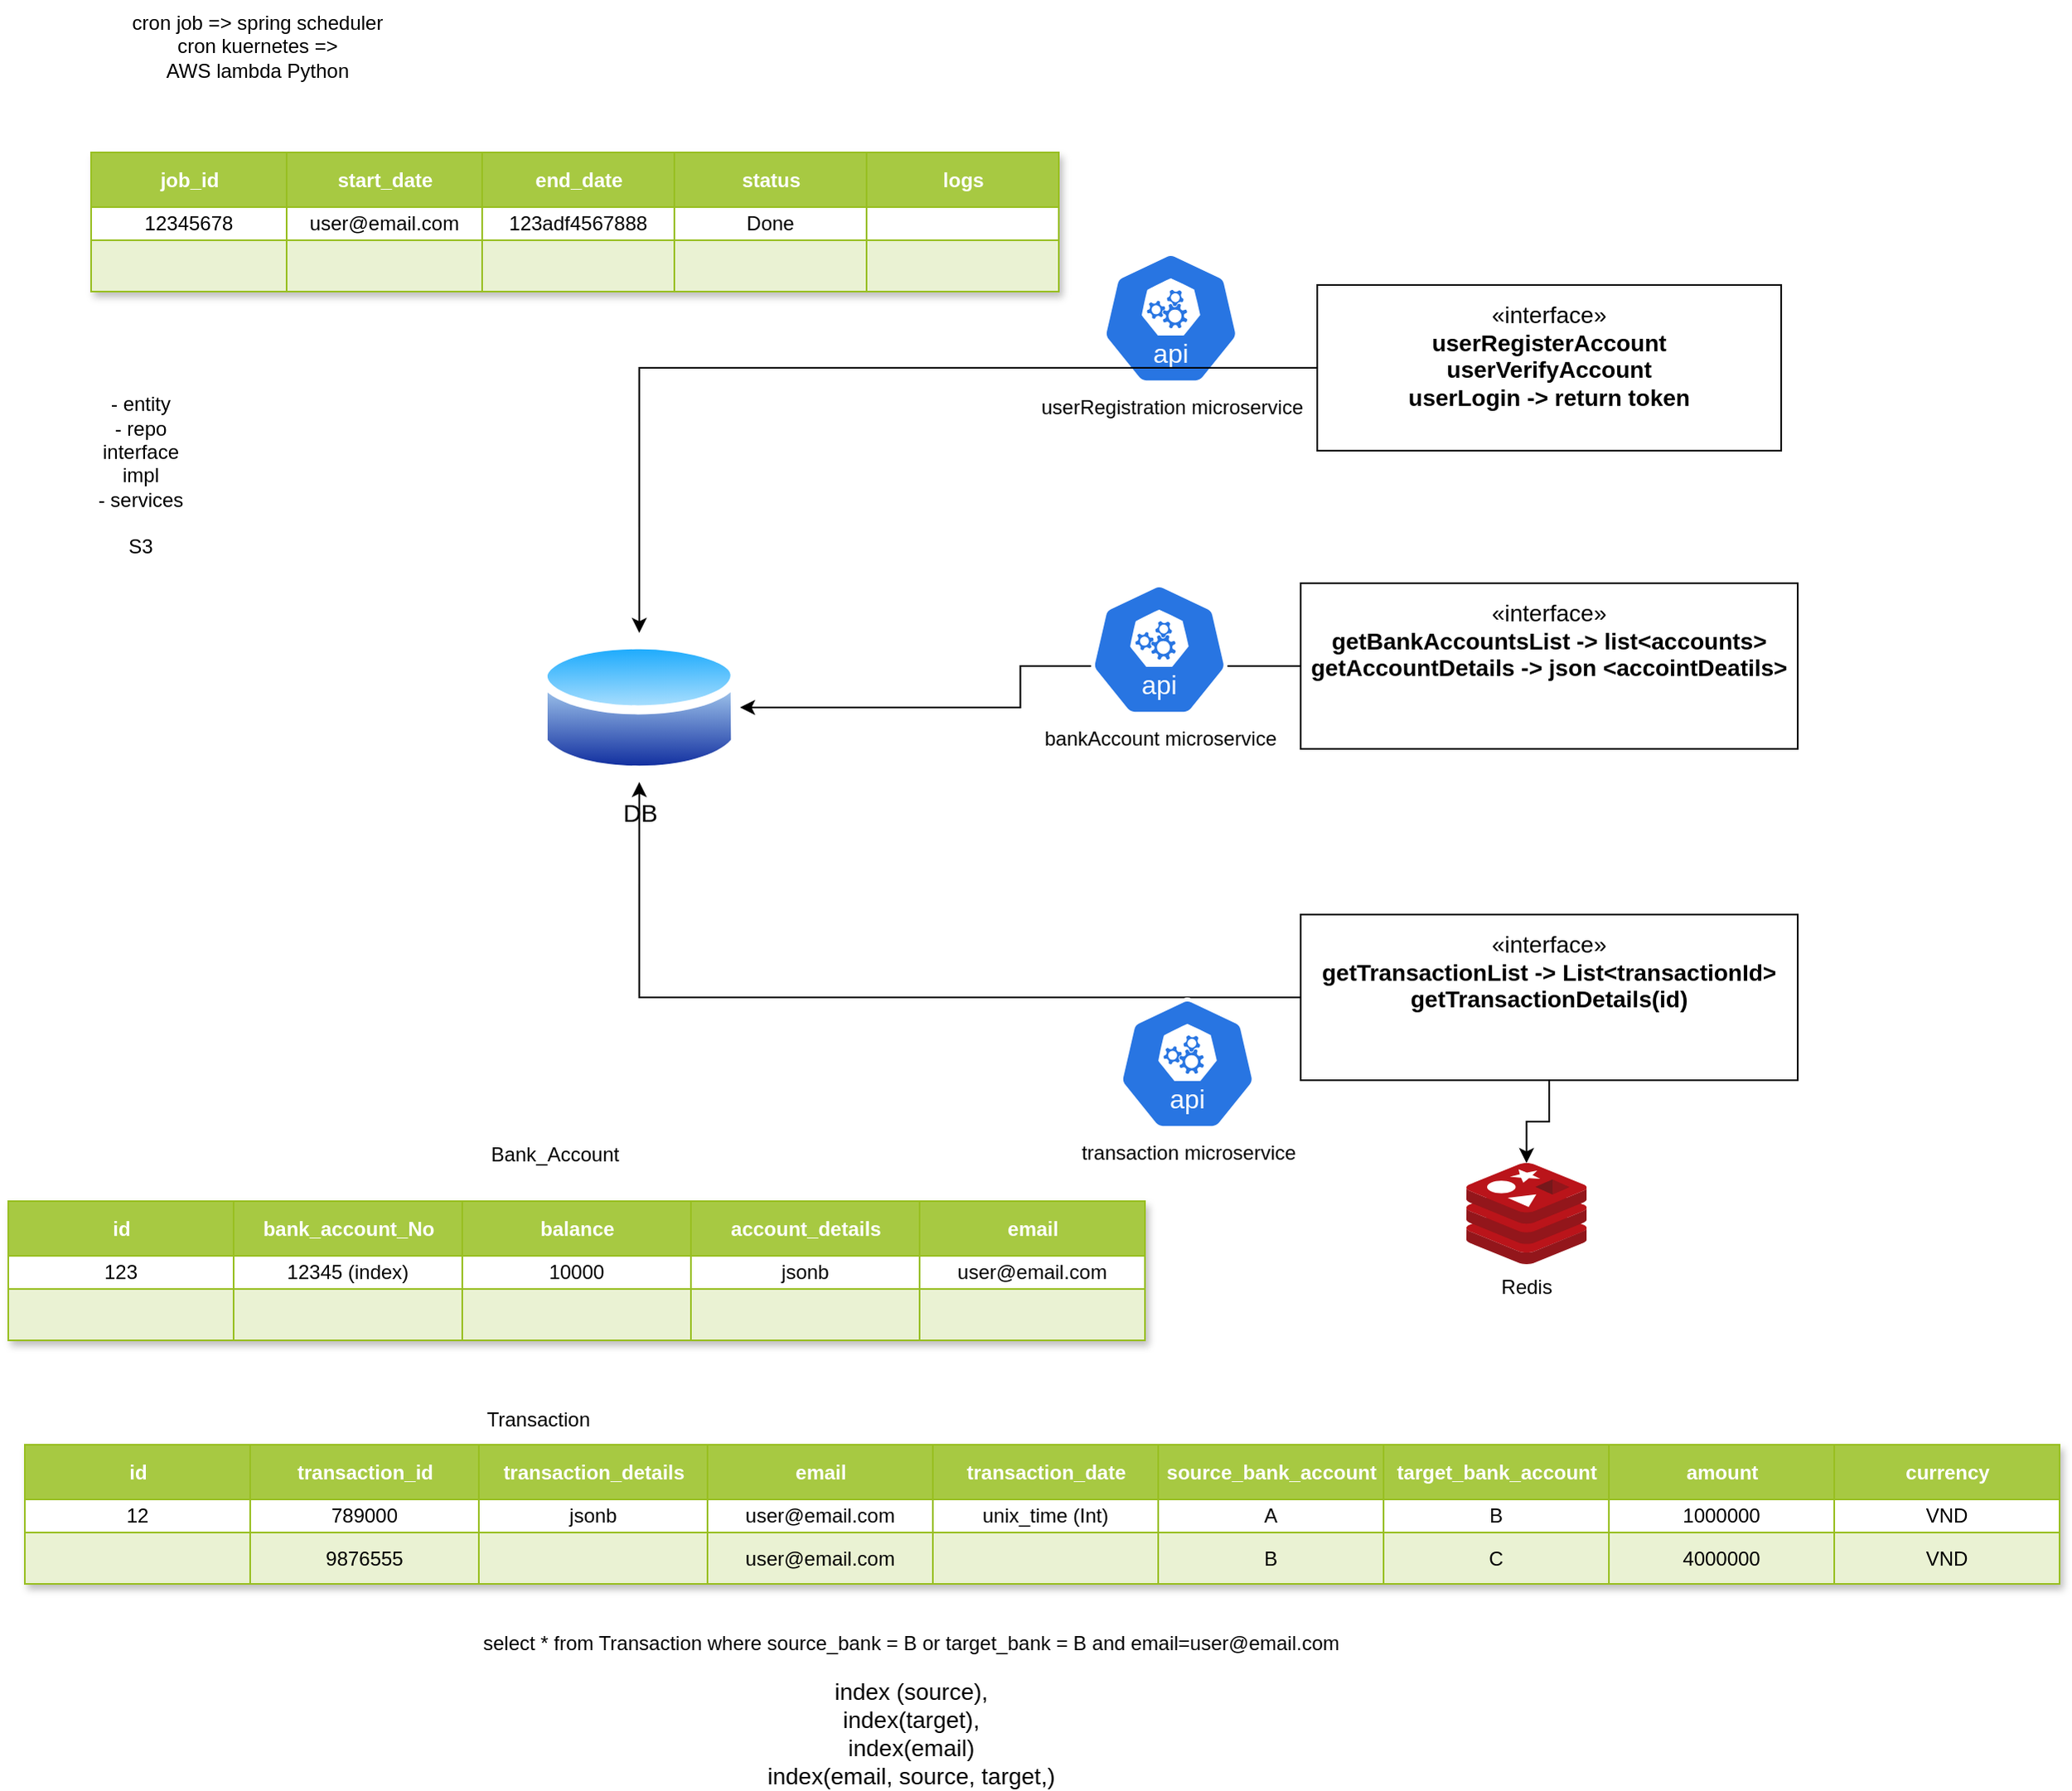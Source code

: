 <mxfile version="26.2.12" pages="2">
  <diagram name="money_forward" id="P04iQsn40nOnHYt584Wb">
    <mxGraphModel dx="2278" dy="1883" grid="1" gridSize="10" guides="1" tooltips="1" connect="1" arrows="1" fold="1" page="1" pageScale="1" pageWidth="850" pageHeight="1100" math="0" shadow="0">
      <root>
        <mxCell id="0" />
        <mxCell id="1" parent="0" />
        <mxCell id="qClTNM0V3BNYC2tbr2i5-1" value="&lt;font style=&quot;font-size: 15px;&quot;&gt;DB&lt;/font&gt;" style="image;aspect=fixed;perimeter=ellipsePerimeter;html=1;align=center;shadow=0;dashed=0;spacingTop=3;image=img/lib/active_directory/database.svg;" parent="1" vertex="1">
          <mxGeometry x="50" y="380" width="121.62" height="90" as="geometry" />
        </mxCell>
        <mxCell id="qClTNM0V3BNYC2tbr2i5-2" value="userRegistration microservice" style="aspect=fixed;sketch=0;html=1;dashed=0;whitespace=wrap;verticalLabelPosition=bottom;verticalAlign=top;fillColor=#2875E2;strokeColor=#ffffff;points=[[0.005,0.63,0],[0.1,0.2,0],[0.9,0.2,0],[0.5,0,0],[0.995,0.63,0],[0.72,0.99,0],[0.5,1,0],[0.28,0.99,0]];shape=mxgraph.kubernetes.icon2;kubernetesLabel=1;prIcon=api" parent="1" vertex="1">
          <mxGeometry x="390" y="150" width="83.33" height="80" as="geometry" />
        </mxCell>
        <mxCell id="qClTNM0V3BNYC2tbr2i5-35" style="edgeStyle=orthogonalEdgeStyle;rounded=0;orthogonalLoop=1;jettySize=auto;html=1;entryX=0.5;entryY=0;entryDx=0;entryDy=0;" parent="1" source="qClTNM0V3BNYC2tbr2i5-3" target="qClTNM0V3BNYC2tbr2i5-1" edge="1">
          <mxGeometry relative="1" as="geometry" />
        </mxCell>
        <mxCell id="qClTNM0V3BNYC2tbr2i5-3" value="&lt;font style=&quot;font-size: 14px;&quot;&gt;«interface»&lt;br&gt;&lt;/font&gt;&lt;b&gt;&lt;font style=&quot;font-size: 14px;&quot;&gt;userRegisterAccount&lt;br&gt;userVerifyAccount&lt;br&gt;userLogin -&amp;gt; return token&lt;br&gt;&lt;/font&gt;&lt;br&gt;&lt;/b&gt;" style="html=1;whiteSpace=wrap;" parent="1" vertex="1">
          <mxGeometry x="520" y="170" width="280" height="100" as="geometry" />
        </mxCell>
        <mxCell id="qClTNM0V3BNYC2tbr2i5-36" style="edgeStyle=orthogonalEdgeStyle;rounded=0;orthogonalLoop=1;jettySize=auto;html=1;entryX=1;entryY=0.5;entryDx=0;entryDy=0;" parent="1" source="qClTNM0V3BNYC2tbr2i5-4" target="qClTNM0V3BNYC2tbr2i5-1" edge="1">
          <mxGeometry relative="1" as="geometry" />
        </mxCell>
        <mxCell id="qClTNM0V3BNYC2tbr2i5-4" value="&lt;font style=&quot;font-size: 14px;&quot;&gt;«interface»&lt;br&gt;&lt;/font&gt;&lt;b&gt;&lt;font style=&quot;font-size: 14px;&quot;&gt;getBankAccountsList -&amp;gt; list&amp;lt;accounts&amp;gt;&lt;br&gt;getAccountDetails -&amp;gt; json &amp;lt;accointDeatils&amp;gt;&lt;br&gt;&lt;br&gt;&lt;/font&gt;&lt;br&gt;&lt;/b&gt;" style="html=1;whiteSpace=wrap;" parent="1" vertex="1">
          <mxGeometry x="510" y="350" width="300" height="100" as="geometry" />
        </mxCell>
        <mxCell id="qClTNM0V3BNYC2tbr2i5-33" style="edgeStyle=orthogonalEdgeStyle;rounded=0;orthogonalLoop=1;jettySize=auto;html=1;" parent="1" source="qClTNM0V3BNYC2tbr2i5-5" target="qClTNM0V3BNYC2tbr2i5-1" edge="1">
          <mxGeometry relative="1" as="geometry" />
        </mxCell>
        <mxCell id="qClTNM0V3BNYC2tbr2i5-34" style="edgeStyle=orthogonalEdgeStyle;rounded=0;orthogonalLoop=1;jettySize=auto;html=1;" parent="1" source="qClTNM0V3BNYC2tbr2i5-5" target="qClTNM0V3BNYC2tbr2i5-27" edge="1">
          <mxGeometry relative="1" as="geometry" />
        </mxCell>
        <mxCell id="qClTNM0V3BNYC2tbr2i5-5" value="&lt;font style=&quot;font-size: 14px;&quot;&gt;«interface»&lt;br&gt;&lt;/font&gt;&lt;b&gt;&lt;font style=&quot;font-size: 14px;&quot;&gt;getTransactionList -&amp;gt; List&amp;lt;transactionId&amp;gt;&lt;/font&gt;&lt;/b&gt;&lt;b&gt;&lt;font style=&quot;font-size: 14px;&quot;&gt;&lt;br&gt;getTransactionDetails(id)&lt;br&gt;&lt;br&gt;&lt;/font&gt;&lt;br&gt;&lt;/b&gt;" style="html=1;whiteSpace=wrap;" parent="1" vertex="1">
          <mxGeometry x="510" y="550" width="300" height="100" as="geometry" />
        </mxCell>
        <mxCell id="qClTNM0V3BNYC2tbr2i5-6" value="Assets" style="childLayout=tableLayout;recursiveResize=0;strokeColor=#98bf21;fillColor=#A7C942;shadow=1;" parent="1" vertex="1">
          <mxGeometry x="-220" y="90" width="584" height="84" as="geometry" />
        </mxCell>
        <mxCell id="qClTNM0V3BNYC2tbr2i5-7" style="shape=tableRow;horizontal=0;startSize=0;swimlaneHead=0;swimlaneBody=0;top=0;left=0;bottom=0;right=0;dropTarget=0;collapsible=0;recursiveResize=0;expand=0;fontStyle=0;strokeColor=inherit;fillColor=#ffffff;" parent="qClTNM0V3BNYC2tbr2i5-6" vertex="1">
          <mxGeometry width="584" height="33" as="geometry" />
        </mxCell>
        <mxCell id="qClTNM0V3BNYC2tbr2i5-104" value="job_id" style="connectable=0;recursiveResize=0;strokeColor=inherit;fillColor=#A7C942;align=center;fontStyle=1;fontColor=#FFFFFF;html=1;" parent="qClTNM0V3BNYC2tbr2i5-7" vertex="1">
          <mxGeometry width="118" height="33" as="geometry">
            <mxRectangle width="118" height="33" as="alternateBounds" />
          </mxGeometry>
        </mxCell>
        <mxCell id="qClTNM0V3BNYC2tbr2i5-9" value="start_date" style="connectable=0;recursiveResize=0;strokeColor=inherit;fillColor=#A7C942;align=center;fontStyle=1;fontColor=#FFFFFF;html=1;" parent="qClTNM0V3BNYC2tbr2i5-7" vertex="1">
          <mxGeometry x="118" width="118" height="33" as="geometry">
            <mxRectangle width="118" height="33" as="alternateBounds" />
          </mxGeometry>
        </mxCell>
        <mxCell id="qClTNM0V3BNYC2tbr2i5-10" value="end_date" style="connectable=0;recursiveResize=0;strokeColor=inherit;fillColor=#A7C942;align=center;fontStyle=1;fontColor=#FFFFFF;html=1;" parent="qClTNM0V3BNYC2tbr2i5-7" vertex="1">
          <mxGeometry x="236" width="116" height="33" as="geometry">
            <mxRectangle width="116" height="33" as="alternateBounds" />
          </mxGeometry>
        </mxCell>
        <mxCell id="qClTNM0V3BNYC2tbr2i5-57" value="status" style="connectable=0;recursiveResize=0;strokeColor=inherit;fillColor=#A7C942;align=center;fontStyle=1;fontColor=#FFFFFF;html=1;" parent="qClTNM0V3BNYC2tbr2i5-7" vertex="1">
          <mxGeometry x="352" width="116" height="33" as="geometry">
            <mxRectangle width="116" height="33" as="alternateBounds" />
          </mxGeometry>
        </mxCell>
        <mxCell id="qClTNM0V3BNYC2tbr2i5-84" value="logs" style="connectable=0;recursiveResize=0;strokeColor=inherit;fillColor=#A7C942;align=center;fontStyle=1;fontColor=#FFFFFF;html=1;" parent="qClTNM0V3BNYC2tbr2i5-7" vertex="1">
          <mxGeometry x="468" width="116" height="33" as="geometry">
            <mxRectangle width="116" height="33" as="alternateBounds" />
          </mxGeometry>
        </mxCell>
        <mxCell id="qClTNM0V3BNYC2tbr2i5-11" value="" style="shape=tableRow;horizontal=0;startSize=0;swimlaneHead=0;swimlaneBody=0;top=0;left=0;bottom=0;right=0;dropTarget=0;collapsible=0;recursiveResize=0;expand=0;fontStyle=0;strokeColor=inherit;fillColor=#ffffff;" parent="qClTNM0V3BNYC2tbr2i5-6" vertex="1">
          <mxGeometry y="33" width="584" height="20" as="geometry" />
        </mxCell>
        <mxCell id="qClTNM0V3BNYC2tbr2i5-105" value="12345678" style="connectable=0;recursiveResize=0;strokeColor=inherit;fillColor=inherit;align=center;whiteSpace=wrap;html=1;" parent="qClTNM0V3BNYC2tbr2i5-11" vertex="1">
          <mxGeometry width="118" height="20" as="geometry">
            <mxRectangle width="118" height="20" as="alternateBounds" />
          </mxGeometry>
        </mxCell>
        <mxCell id="qClTNM0V3BNYC2tbr2i5-13" value="user@email.com" style="connectable=0;recursiveResize=0;strokeColor=inherit;fillColor=inherit;align=center;whiteSpace=wrap;html=1;" parent="qClTNM0V3BNYC2tbr2i5-11" vertex="1">
          <mxGeometry x="118" width="118" height="20" as="geometry">
            <mxRectangle width="118" height="20" as="alternateBounds" />
          </mxGeometry>
        </mxCell>
        <mxCell id="qClTNM0V3BNYC2tbr2i5-14" value="123adf4567888" style="connectable=0;recursiveResize=0;strokeColor=inherit;fillColor=inherit;align=center;whiteSpace=wrap;html=1;" parent="qClTNM0V3BNYC2tbr2i5-11" vertex="1">
          <mxGeometry x="236" width="116" height="20" as="geometry">
            <mxRectangle width="116" height="20" as="alternateBounds" />
          </mxGeometry>
        </mxCell>
        <mxCell id="qClTNM0V3BNYC2tbr2i5-58" value="Done" style="connectable=0;recursiveResize=0;strokeColor=inherit;fillColor=inherit;align=center;whiteSpace=wrap;html=1;" parent="qClTNM0V3BNYC2tbr2i5-11" vertex="1">
          <mxGeometry x="352" width="116" height="20" as="geometry">
            <mxRectangle width="116" height="20" as="alternateBounds" />
          </mxGeometry>
        </mxCell>
        <mxCell id="qClTNM0V3BNYC2tbr2i5-85" style="connectable=0;recursiveResize=0;strokeColor=inherit;fillColor=inherit;align=center;whiteSpace=wrap;html=1;" parent="qClTNM0V3BNYC2tbr2i5-11" vertex="1">
          <mxGeometry x="468" width="116" height="20" as="geometry">
            <mxRectangle width="116" height="20" as="alternateBounds" />
          </mxGeometry>
        </mxCell>
        <mxCell id="qClTNM0V3BNYC2tbr2i5-15" value="" style="shape=tableRow;horizontal=0;startSize=0;swimlaneHead=0;swimlaneBody=0;top=0;left=0;bottom=0;right=0;dropTarget=0;collapsible=0;recursiveResize=0;expand=0;fontStyle=1;strokeColor=inherit;fillColor=#EAF2D3;" parent="qClTNM0V3BNYC2tbr2i5-6" vertex="1">
          <mxGeometry y="53" width="584" height="31" as="geometry" />
        </mxCell>
        <mxCell id="qClTNM0V3BNYC2tbr2i5-106" style="connectable=0;recursiveResize=0;strokeColor=inherit;fillColor=inherit;whiteSpace=wrap;html=1;" parent="qClTNM0V3BNYC2tbr2i5-15" vertex="1">
          <mxGeometry width="118" height="31" as="geometry">
            <mxRectangle width="118" height="31" as="alternateBounds" />
          </mxGeometry>
        </mxCell>
        <mxCell id="qClTNM0V3BNYC2tbr2i5-17" value="" style="connectable=0;recursiveResize=0;strokeColor=inherit;fillColor=inherit;whiteSpace=wrap;html=1;" parent="qClTNM0V3BNYC2tbr2i5-15" vertex="1">
          <mxGeometry x="118" width="118" height="31" as="geometry">
            <mxRectangle width="118" height="31" as="alternateBounds" />
          </mxGeometry>
        </mxCell>
        <mxCell id="qClTNM0V3BNYC2tbr2i5-18" value="" style="connectable=0;recursiveResize=0;strokeColor=inherit;fillColor=inherit;whiteSpace=wrap;html=1;" parent="qClTNM0V3BNYC2tbr2i5-15" vertex="1">
          <mxGeometry x="236" width="116" height="31" as="geometry">
            <mxRectangle width="116" height="31" as="alternateBounds" />
          </mxGeometry>
        </mxCell>
        <mxCell id="qClTNM0V3BNYC2tbr2i5-59" style="connectable=0;recursiveResize=0;strokeColor=inherit;fillColor=inherit;whiteSpace=wrap;html=1;" parent="qClTNM0V3BNYC2tbr2i5-15" vertex="1">
          <mxGeometry x="352" width="116" height="31" as="geometry">
            <mxRectangle width="116" height="31" as="alternateBounds" />
          </mxGeometry>
        </mxCell>
        <mxCell id="qClTNM0V3BNYC2tbr2i5-86" style="connectable=0;recursiveResize=0;strokeColor=inherit;fillColor=inherit;whiteSpace=wrap;html=1;" parent="qClTNM0V3BNYC2tbr2i5-15" vertex="1">
          <mxGeometry x="468" width="116" height="31" as="geometry">
            <mxRectangle width="116" height="31" as="alternateBounds" />
          </mxGeometry>
        </mxCell>
        <mxCell id="qClTNM0V3BNYC2tbr2i5-27" value="Redis" style="image;sketch=0;aspect=fixed;html=1;points=[];align=center;fontSize=12;image=img/lib/mscae/Cache_Redis_Product.svg;" parent="1" vertex="1">
          <mxGeometry x="610" y="700" width="72.62" height="61" as="geometry" />
        </mxCell>
        <mxCell id="qClTNM0V3BNYC2tbr2i5-29" value="bankAccount microservice" style="aspect=fixed;sketch=0;html=1;dashed=0;whitespace=wrap;verticalLabelPosition=bottom;verticalAlign=top;fillColor=#2875E2;strokeColor=#ffffff;points=[[0.005,0.63,0],[0.1,0.2,0],[0.9,0.2,0],[0.5,0,0],[0.995,0.63,0],[0.72,0.99,0],[0.5,1,0],[0.28,0.99,0]];shape=mxgraph.kubernetes.icon2;kubernetesLabel=1;prIcon=api" parent="1" vertex="1">
          <mxGeometry x="383" y="350" width="83.33" height="80" as="geometry" />
        </mxCell>
        <mxCell id="qClTNM0V3BNYC2tbr2i5-30" value="transaction microservice" style="aspect=fixed;sketch=0;html=1;dashed=0;whitespace=wrap;verticalLabelPosition=bottom;verticalAlign=top;fillColor=#2875E2;strokeColor=#ffffff;points=[[0.005,0.63,0],[0.1,0.2,0],[0.9,0.2,0],[0.5,0,0],[0.995,0.63,0],[0.72,0.99,0],[0.5,1,0],[0.28,0.99,0]];shape=mxgraph.kubernetes.icon2;kubernetesLabel=1;prIcon=api" parent="1" vertex="1">
          <mxGeometry x="400" y="600" width="83.33" height="80" as="geometry" />
        </mxCell>
        <mxCell id="qClTNM0V3BNYC2tbr2i5-38" value="Assets" style="childLayout=tableLayout;recursiveResize=0;strokeColor=#98bf21;fillColor=#A7C942;shadow=1;" parent="1" vertex="1">
          <mxGeometry x="-270" y="723" width="686" height="84" as="geometry" />
        </mxCell>
        <mxCell id="qClTNM0V3BNYC2tbr2i5-39" style="shape=tableRow;horizontal=0;startSize=0;swimlaneHead=0;swimlaneBody=0;top=0;left=0;bottom=0;right=0;dropTarget=0;collapsible=0;recursiveResize=0;expand=0;fontStyle=0;strokeColor=inherit;fillColor=#ffffff;" parent="qClTNM0V3BNYC2tbr2i5-38" vertex="1">
          <mxGeometry width="686" height="33" as="geometry" />
        </mxCell>
        <mxCell id="qClTNM0V3BNYC2tbr2i5-40" value="id" style="connectable=0;recursiveResize=0;strokeColor=inherit;fillColor=#A7C942;align=center;fontStyle=1;fontColor=#FFFFFF;html=1;" parent="qClTNM0V3BNYC2tbr2i5-39" vertex="1">
          <mxGeometry width="136" height="33" as="geometry">
            <mxRectangle width="136" height="33" as="alternateBounds" />
          </mxGeometry>
        </mxCell>
        <mxCell id="qClTNM0V3BNYC2tbr2i5-41" value="bank_account_No" style="connectable=0;recursiveResize=0;strokeColor=inherit;fillColor=#A7C942;align=center;fontStyle=1;fontColor=#FFFFFF;html=1;" parent="qClTNM0V3BNYC2tbr2i5-39" vertex="1">
          <mxGeometry x="136" width="138" height="33" as="geometry">
            <mxRectangle width="138" height="33" as="alternateBounds" />
          </mxGeometry>
        </mxCell>
        <mxCell id="qClTNM0V3BNYC2tbr2i5-54" value="balance" style="connectable=0;recursiveResize=0;strokeColor=inherit;fillColor=#A7C942;align=center;fontStyle=1;fontColor=#FFFFFF;html=1;" parent="qClTNM0V3BNYC2tbr2i5-39" vertex="1">
          <mxGeometry x="274" width="138" height="33" as="geometry">
            <mxRectangle width="138" height="33" as="alternateBounds" />
          </mxGeometry>
        </mxCell>
        <mxCell id="qClTNM0V3BNYC2tbr2i5-60" value="account_details" style="connectable=0;recursiveResize=0;strokeColor=inherit;fillColor=#A7C942;align=center;fontStyle=1;fontColor=#FFFFFF;html=1;" parent="qClTNM0V3BNYC2tbr2i5-39" vertex="1">
          <mxGeometry x="412" width="138" height="33" as="geometry">
            <mxRectangle width="138" height="33" as="alternateBounds" />
          </mxGeometry>
        </mxCell>
        <mxCell id="qClTNM0V3BNYC2tbr2i5-42" value="email" style="connectable=0;recursiveResize=0;strokeColor=inherit;fillColor=#A7C942;align=center;fontStyle=1;fontColor=#FFFFFF;html=1;" parent="qClTNM0V3BNYC2tbr2i5-39" vertex="1">
          <mxGeometry x="550" width="136" height="33" as="geometry">
            <mxRectangle width="136" height="33" as="alternateBounds" />
          </mxGeometry>
        </mxCell>
        <mxCell id="qClTNM0V3BNYC2tbr2i5-43" value="" style="shape=tableRow;horizontal=0;startSize=0;swimlaneHead=0;swimlaneBody=0;top=0;left=0;bottom=0;right=0;dropTarget=0;collapsible=0;recursiveResize=0;expand=0;fontStyle=0;strokeColor=inherit;fillColor=#ffffff;" parent="qClTNM0V3BNYC2tbr2i5-38" vertex="1">
          <mxGeometry y="33" width="686" height="20" as="geometry" />
        </mxCell>
        <mxCell id="qClTNM0V3BNYC2tbr2i5-44" value="123" style="connectable=0;recursiveResize=0;strokeColor=inherit;fillColor=inherit;align=center;whiteSpace=wrap;html=1;" parent="qClTNM0V3BNYC2tbr2i5-43" vertex="1">
          <mxGeometry width="136" height="20" as="geometry">
            <mxRectangle width="136" height="20" as="alternateBounds" />
          </mxGeometry>
        </mxCell>
        <mxCell id="qClTNM0V3BNYC2tbr2i5-45" value="12345 (index)" style="connectable=0;recursiveResize=0;strokeColor=inherit;fillColor=inherit;align=center;whiteSpace=wrap;html=1;" parent="qClTNM0V3BNYC2tbr2i5-43" vertex="1">
          <mxGeometry x="136" width="138" height="20" as="geometry">
            <mxRectangle width="138" height="20" as="alternateBounds" />
          </mxGeometry>
        </mxCell>
        <mxCell id="qClTNM0V3BNYC2tbr2i5-55" value="10000" style="connectable=0;recursiveResize=0;strokeColor=inherit;fillColor=inherit;align=center;whiteSpace=wrap;html=1;" parent="qClTNM0V3BNYC2tbr2i5-43" vertex="1">
          <mxGeometry x="274" width="138" height="20" as="geometry">
            <mxRectangle width="138" height="20" as="alternateBounds" />
          </mxGeometry>
        </mxCell>
        <mxCell id="qClTNM0V3BNYC2tbr2i5-61" value="jsonb" style="connectable=0;recursiveResize=0;strokeColor=inherit;fillColor=inherit;align=center;whiteSpace=wrap;html=1;" parent="qClTNM0V3BNYC2tbr2i5-43" vertex="1">
          <mxGeometry x="412" width="138" height="20" as="geometry">
            <mxRectangle width="138" height="20" as="alternateBounds" />
          </mxGeometry>
        </mxCell>
        <mxCell id="qClTNM0V3BNYC2tbr2i5-46" value="user@email.com" style="connectable=0;recursiveResize=0;strokeColor=inherit;fillColor=inherit;align=center;whiteSpace=wrap;html=1;" parent="qClTNM0V3BNYC2tbr2i5-43" vertex="1">
          <mxGeometry x="550" width="136" height="20" as="geometry">
            <mxRectangle width="136" height="20" as="alternateBounds" />
          </mxGeometry>
        </mxCell>
        <mxCell id="qClTNM0V3BNYC2tbr2i5-47" value="" style="shape=tableRow;horizontal=0;startSize=0;swimlaneHead=0;swimlaneBody=0;top=0;left=0;bottom=0;right=0;dropTarget=0;collapsible=0;recursiveResize=0;expand=0;fontStyle=1;strokeColor=inherit;fillColor=#EAF2D3;" parent="qClTNM0V3BNYC2tbr2i5-38" vertex="1">
          <mxGeometry y="53" width="686" height="31" as="geometry" />
        </mxCell>
        <mxCell id="qClTNM0V3BNYC2tbr2i5-48" value="" style="connectable=0;recursiveResize=0;strokeColor=inherit;fillColor=inherit;whiteSpace=wrap;html=1;" parent="qClTNM0V3BNYC2tbr2i5-47" vertex="1">
          <mxGeometry width="136" height="31" as="geometry">
            <mxRectangle width="136" height="31" as="alternateBounds" />
          </mxGeometry>
        </mxCell>
        <mxCell id="qClTNM0V3BNYC2tbr2i5-49" value="" style="connectable=0;recursiveResize=0;strokeColor=inherit;fillColor=inherit;whiteSpace=wrap;html=1;" parent="qClTNM0V3BNYC2tbr2i5-47" vertex="1">
          <mxGeometry x="136" width="138" height="31" as="geometry">
            <mxRectangle width="138" height="31" as="alternateBounds" />
          </mxGeometry>
        </mxCell>
        <mxCell id="qClTNM0V3BNYC2tbr2i5-56" style="connectable=0;recursiveResize=0;strokeColor=inherit;fillColor=inherit;whiteSpace=wrap;html=1;" parent="qClTNM0V3BNYC2tbr2i5-47" vertex="1">
          <mxGeometry x="274" width="138" height="31" as="geometry">
            <mxRectangle width="138" height="31" as="alternateBounds" />
          </mxGeometry>
        </mxCell>
        <mxCell id="qClTNM0V3BNYC2tbr2i5-62" style="connectable=0;recursiveResize=0;strokeColor=inherit;fillColor=inherit;whiteSpace=wrap;html=1;" parent="qClTNM0V3BNYC2tbr2i5-47" vertex="1">
          <mxGeometry x="412" width="138" height="31" as="geometry">
            <mxRectangle width="138" height="31" as="alternateBounds" />
          </mxGeometry>
        </mxCell>
        <mxCell id="qClTNM0V3BNYC2tbr2i5-50" value="" style="connectable=0;recursiveResize=0;strokeColor=inherit;fillColor=inherit;whiteSpace=wrap;html=1;" parent="qClTNM0V3BNYC2tbr2i5-47" vertex="1">
          <mxGeometry x="550" width="136" height="31" as="geometry">
            <mxRectangle width="136" height="31" as="alternateBounds" />
          </mxGeometry>
        </mxCell>
        <mxCell id="qClTNM0V3BNYC2tbr2i5-63" value="Assets" style="childLayout=tableLayout;recursiveResize=0;strokeColor=#98bf21;fillColor=#A7C942;shadow=1;" parent="1" vertex="1">
          <mxGeometry x="-260" y="870" width="1228" height="84" as="geometry" />
        </mxCell>
        <mxCell id="qClTNM0V3BNYC2tbr2i5-64" style="shape=tableRow;horizontal=0;startSize=0;swimlaneHead=0;swimlaneBody=0;top=0;left=0;bottom=0;right=0;dropTarget=0;collapsible=0;recursiveResize=0;expand=0;fontStyle=0;strokeColor=inherit;fillColor=#ffffff;" parent="qClTNM0V3BNYC2tbr2i5-63" vertex="1">
          <mxGeometry width="1228" height="33" as="geometry" />
        </mxCell>
        <mxCell id="qClTNM0V3BNYC2tbr2i5-65" value="id" style="connectable=0;recursiveResize=0;strokeColor=inherit;fillColor=#A7C942;align=center;fontStyle=1;fontColor=#FFFFFF;html=1;" parent="qClTNM0V3BNYC2tbr2i5-64" vertex="1">
          <mxGeometry width="136" height="33" as="geometry">
            <mxRectangle width="136" height="33" as="alternateBounds" />
          </mxGeometry>
        </mxCell>
        <mxCell id="qClTNM0V3BNYC2tbr2i5-67" value="transaction_id" style="connectable=0;recursiveResize=0;strokeColor=inherit;fillColor=#A7C942;align=center;fontStyle=1;fontColor=#FFFFFF;html=1;" parent="qClTNM0V3BNYC2tbr2i5-64" vertex="1">
          <mxGeometry x="136" width="138" height="33" as="geometry">
            <mxRectangle width="138" height="33" as="alternateBounds" />
          </mxGeometry>
        </mxCell>
        <mxCell id="qClTNM0V3BNYC2tbr2i5-68" value="transaction_details" style="connectable=0;recursiveResize=0;strokeColor=inherit;fillColor=#A7C942;align=center;fontStyle=1;fontColor=#FFFFFF;html=1;" parent="qClTNM0V3BNYC2tbr2i5-64" vertex="1">
          <mxGeometry x="274" width="138" height="33" as="geometry">
            <mxRectangle width="138" height="33" as="alternateBounds" />
          </mxGeometry>
        </mxCell>
        <mxCell id="qClTNM0V3BNYC2tbr2i5-69" value="email" style="connectable=0;recursiveResize=0;strokeColor=inherit;fillColor=#A7C942;align=center;fontStyle=1;fontColor=#FFFFFF;html=1;" parent="qClTNM0V3BNYC2tbr2i5-64" vertex="1">
          <mxGeometry x="412" width="136" height="33" as="geometry">
            <mxRectangle width="136" height="33" as="alternateBounds" />
          </mxGeometry>
        </mxCell>
        <mxCell id="qClTNM0V3BNYC2tbr2i5-87" value="transaction_date" style="connectable=0;recursiveResize=0;strokeColor=inherit;fillColor=#A7C942;align=center;fontStyle=1;fontColor=#FFFFFF;html=1;" parent="qClTNM0V3BNYC2tbr2i5-64" vertex="1">
          <mxGeometry x="548" width="136" height="33" as="geometry">
            <mxRectangle width="136" height="33" as="alternateBounds" />
          </mxGeometry>
        </mxCell>
        <mxCell id="qClTNM0V3BNYC2tbr2i5-90" value="source_bank_account" style="connectable=0;recursiveResize=0;strokeColor=inherit;fillColor=#A7C942;align=center;fontStyle=1;fontColor=#FFFFFF;html=1;" parent="qClTNM0V3BNYC2tbr2i5-64" vertex="1">
          <mxGeometry x="684" width="136" height="33" as="geometry">
            <mxRectangle width="136" height="33" as="alternateBounds" />
          </mxGeometry>
        </mxCell>
        <mxCell id="qClTNM0V3BNYC2tbr2i5-93" value="target_bank_account" style="connectable=0;recursiveResize=0;strokeColor=inherit;fillColor=#A7C942;align=center;fontStyle=1;fontColor=#FFFFFF;html=1;" parent="qClTNM0V3BNYC2tbr2i5-64" vertex="1">
          <mxGeometry x="820" width="136" height="33" as="geometry">
            <mxRectangle width="136" height="33" as="alternateBounds" />
          </mxGeometry>
        </mxCell>
        <mxCell id="qClTNM0V3BNYC2tbr2i5-96" value="amount" style="connectable=0;recursiveResize=0;strokeColor=inherit;fillColor=#A7C942;align=center;fontStyle=1;fontColor=#FFFFFF;html=1;" parent="qClTNM0V3BNYC2tbr2i5-64" vertex="1">
          <mxGeometry x="956" width="136" height="33" as="geometry">
            <mxRectangle width="136" height="33" as="alternateBounds" />
          </mxGeometry>
        </mxCell>
        <mxCell id="qClTNM0V3BNYC2tbr2i5-99" value="currency" style="connectable=0;recursiveResize=0;strokeColor=inherit;fillColor=#A7C942;align=center;fontStyle=1;fontColor=#FFFFFF;html=1;" parent="qClTNM0V3BNYC2tbr2i5-64" vertex="1">
          <mxGeometry x="1092" width="136" height="33" as="geometry">
            <mxRectangle width="136" height="33" as="alternateBounds" />
          </mxGeometry>
        </mxCell>
        <mxCell id="qClTNM0V3BNYC2tbr2i5-70" value="" style="shape=tableRow;horizontal=0;startSize=0;swimlaneHead=0;swimlaneBody=0;top=0;left=0;bottom=0;right=0;dropTarget=0;collapsible=0;recursiveResize=0;expand=0;fontStyle=0;strokeColor=inherit;fillColor=#ffffff;" parent="qClTNM0V3BNYC2tbr2i5-63" vertex="1">
          <mxGeometry y="33" width="1228" height="20" as="geometry" />
        </mxCell>
        <mxCell id="qClTNM0V3BNYC2tbr2i5-71" value="12" style="connectable=0;recursiveResize=0;strokeColor=inherit;fillColor=inherit;align=center;whiteSpace=wrap;html=1;" parent="qClTNM0V3BNYC2tbr2i5-70" vertex="1">
          <mxGeometry width="136" height="20" as="geometry">
            <mxRectangle width="136" height="20" as="alternateBounds" />
          </mxGeometry>
        </mxCell>
        <mxCell id="qClTNM0V3BNYC2tbr2i5-73" value="789000" style="connectable=0;recursiveResize=0;strokeColor=inherit;fillColor=inherit;align=center;whiteSpace=wrap;html=1;" parent="qClTNM0V3BNYC2tbr2i5-70" vertex="1">
          <mxGeometry x="136" width="138" height="20" as="geometry">
            <mxRectangle width="138" height="20" as="alternateBounds" />
          </mxGeometry>
        </mxCell>
        <mxCell id="qClTNM0V3BNYC2tbr2i5-74" value="jsonb" style="connectable=0;recursiveResize=0;strokeColor=inherit;fillColor=inherit;align=center;whiteSpace=wrap;html=1;" parent="qClTNM0V3BNYC2tbr2i5-70" vertex="1">
          <mxGeometry x="274" width="138" height="20" as="geometry">
            <mxRectangle width="138" height="20" as="alternateBounds" />
          </mxGeometry>
        </mxCell>
        <mxCell id="qClTNM0V3BNYC2tbr2i5-75" value="user@email.com" style="connectable=0;recursiveResize=0;strokeColor=inherit;fillColor=inherit;align=center;whiteSpace=wrap;html=1;" parent="qClTNM0V3BNYC2tbr2i5-70" vertex="1">
          <mxGeometry x="412" width="136" height="20" as="geometry">
            <mxRectangle width="136" height="20" as="alternateBounds" />
          </mxGeometry>
        </mxCell>
        <mxCell id="qClTNM0V3BNYC2tbr2i5-88" value="unix_time (Int)" style="connectable=0;recursiveResize=0;strokeColor=inherit;fillColor=inherit;align=center;whiteSpace=wrap;html=1;" parent="qClTNM0V3BNYC2tbr2i5-70" vertex="1">
          <mxGeometry x="548" width="136" height="20" as="geometry">
            <mxRectangle width="136" height="20" as="alternateBounds" />
          </mxGeometry>
        </mxCell>
        <mxCell id="qClTNM0V3BNYC2tbr2i5-91" value="A" style="connectable=0;recursiveResize=0;strokeColor=inherit;fillColor=inherit;align=center;whiteSpace=wrap;html=1;" parent="qClTNM0V3BNYC2tbr2i5-70" vertex="1">
          <mxGeometry x="684" width="136" height="20" as="geometry">
            <mxRectangle width="136" height="20" as="alternateBounds" />
          </mxGeometry>
        </mxCell>
        <mxCell id="qClTNM0V3BNYC2tbr2i5-94" value="B" style="connectable=0;recursiveResize=0;strokeColor=inherit;fillColor=inherit;align=center;whiteSpace=wrap;html=1;" parent="qClTNM0V3BNYC2tbr2i5-70" vertex="1">
          <mxGeometry x="820" width="136" height="20" as="geometry">
            <mxRectangle width="136" height="20" as="alternateBounds" />
          </mxGeometry>
        </mxCell>
        <mxCell id="qClTNM0V3BNYC2tbr2i5-97" value="1000000" style="connectable=0;recursiveResize=0;strokeColor=inherit;fillColor=inherit;align=center;whiteSpace=wrap;html=1;" parent="qClTNM0V3BNYC2tbr2i5-70" vertex="1">
          <mxGeometry x="956" width="136" height="20" as="geometry">
            <mxRectangle width="136" height="20" as="alternateBounds" />
          </mxGeometry>
        </mxCell>
        <mxCell id="qClTNM0V3BNYC2tbr2i5-100" value="VND" style="connectable=0;recursiveResize=0;strokeColor=inherit;fillColor=inherit;align=center;whiteSpace=wrap;html=1;" parent="qClTNM0V3BNYC2tbr2i5-70" vertex="1">
          <mxGeometry x="1092" width="136" height="20" as="geometry">
            <mxRectangle width="136" height="20" as="alternateBounds" />
          </mxGeometry>
        </mxCell>
        <mxCell id="qClTNM0V3BNYC2tbr2i5-76" value="" style="shape=tableRow;horizontal=0;startSize=0;swimlaneHead=0;swimlaneBody=0;top=0;left=0;bottom=0;right=0;dropTarget=0;collapsible=0;recursiveResize=0;expand=0;fontStyle=1;strokeColor=inherit;fillColor=#EAF2D3;" parent="qClTNM0V3BNYC2tbr2i5-63" vertex="1">
          <mxGeometry y="53" width="1228" height="31" as="geometry" />
        </mxCell>
        <mxCell id="qClTNM0V3BNYC2tbr2i5-77" value="" style="connectable=0;recursiveResize=0;strokeColor=inherit;fillColor=inherit;whiteSpace=wrap;html=1;" parent="qClTNM0V3BNYC2tbr2i5-76" vertex="1">
          <mxGeometry width="136" height="31" as="geometry">
            <mxRectangle width="136" height="31" as="alternateBounds" />
          </mxGeometry>
        </mxCell>
        <mxCell id="qClTNM0V3BNYC2tbr2i5-79" value="9876555" style="connectable=0;recursiveResize=0;strokeColor=inherit;fillColor=inherit;whiteSpace=wrap;html=1;" parent="qClTNM0V3BNYC2tbr2i5-76" vertex="1">
          <mxGeometry x="136" width="138" height="31" as="geometry">
            <mxRectangle width="138" height="31" as="alternateBounds" />
          </mxGeometry>
        </mxCell>
        <mxCell id="qClTNM0V3BNYC2tbr2i5-80" style="connectable=0;recursiveResize=0;strokeColor=inherit;fillColor=inherit;whiteSpace=wrap;html=1;" parent="qClTNM0V3BNYC2tbr2i5-76" vertex="1">
          <mxGeometry x="274" width="138" height="31" as="geometry">
            <mxRectangle width="138" height="31" as="alternateBounds" />
          </mxGeometry>
        </mxCell>
        <mxCell id="qClTNM0V3BNYC2tbr2i5-81" value="user@email.com" style="connectable=0;recursiveResize=0;strokeColor=inherit;fillColor=inherit;whiteSpace=wrap;html=1;" parent="qClTNM0V3BNYC2tbr2i5-76" vertex="1">
          <mxGeometry x="412" width="136" height="31" as="geometry">
            <mxRectangle width="136" height="31" as="alternateBounds" />
          </mxGeometry>
        </mxCell>
        <mxCell id="qClTNM0V3BNYC2tbr2i5-89" style="connectable=0;recursiveResize=0;strokeColor=inherit;fillColor=inherit;whiteSpace=wrap;html=1;" parent="qClTNM0V3BNYC2tbr2i5-76" vertex="1">
          <mxGeometry x="548" width="136" height="31" as="geometry">
            <mxRectangle width="136" height="31" as="alternateBounds" />
          </mxGeometry>
        </mxCell>
        <mxCell id="qClTNM0V3BNYC2tbr2i5-92" value="B" style="connectable=0;recursiveResize=0;strokeColor=inherit;fillColor=inherit;whiteSpace=wrap;html=1;" parent="qClTNM0V3BNYC2tbr2i5-76" vertex="1">
          <mxGeometry x="684" width="136" height="31" as="geometry">
            <mxRectangle width="136" height="31" as="alternateBounds" />
          </mxGeometry>
        </mxCell>
        <mxCell id="qClTNM0V3BNYC2tbr2i5-95" value="C" style="connectable=0;recursiveResize=0;strokeColor=inherit;fillColor=inherit;whiteSpace=wrap;html=1;" parent="qClTNM0V3BNYC2tbr2i5-76" vertex="1">
          <mxGeometry x="820" width="136" height="31" as="geometry">
            <mxRectangle width="136" height="31" as="alternateBounds" />
          </mxGeometry>
        </mxCell>
        <mxCell id="qClTNM0V3BNYC2tbr2i5-98" value="4000000" style="connectable=0;recursiveResize=0;strokeColor=inherit;fillColor=inherit;whiteSpace=wrap;html=1;" parent="qClTNM0V3BNYC2tbr2i5-76" vertex="1">
          <mxGeometry x="956" width="136" height="31" as="geometry">
            <mxRectangle width="136" height="31" as="alternateBounds" />
          </mxGeometry>
        </mxCell>
        <mxCell id="qClTNM0V3BNYC2tbr2i5-101" value="VND" style="connectable=0;recursiveResize=0;strokeColor=inherit;fillColor=inherit;whiteSpace=wrap;html=1;" parent="qClTNM0V3BNYC2tbr2i5-76" vertex="1">
          <mxGeometry x="1092" width="136" height="31" as="geometry">
            <mxRectangle width="136" height="31" as="alternateBounds" />
          </mxGeometry>
        </mxCell>
        <mxCell id="qClTNM0V3BNYC2tbr2i5-82" value="Bank_Account" style="text;html=1;align=center;verticalAlign=middle;whiteSpace=wrap;rounded=0;" parent="1" vertex="1">
          <mxGeometry x="30" y="680" width="60" height="30" as="geometry" />
        </mxCell>
        <mxCell id="qClTNM0V3BNYC2tbr2i5-83" value="Transaction" style="text;html=1;align=center;verticalAlign=middle;whiteSpace=wrap;rounded=0;" parent="1" vertex="1">
          <mxGeometry x="20" y="840" width="60" height="30" as="geometry" />
        </mxCell>
        <mxCell id="qClTNM0V3BNYC2tbr2i5-102" value="select * from Transaction where source_bank = B or target_bank = B and email=user@email.com&lt;br&gt;&lt;br&gt;&lt;font style=&quot;font-size: 14px;&quot;&gt;index (source),&lt;br&gt;index(target),&lt;br&gt;index(email)&lt;br&gt;index(email, source, target,)&lt;/font&gt;" style="text;html=1;align=center;verticalAlign=middle;whiteSpace=wrap;rounded=0;" parent="1" vertex="1">
          <mxGeometry x="-90" y="1000" width="730" height="60" as="geometry" />
        </mxCell>
        <mxCell id="qClTNM0V3BNYC2tbr2i5-107" value="- entity&lt;br&gt;- repo&lt;br&gt;interface&lt;br&gt;impl&lt;br&gt;- services&lt;div&gt;&lt;br&gt;S3&lt;/div&gt;" style="text;html=1;align=center;verticalAlign=middle;whiteSpace=wrap;rounded=0;" parent="1" vertex="1">
          <mxGeometry x="-220" y="270" width="60" height="30" as="geometry" />
        </mxCell>
        <mxCell id="qClTNM0V3BNYC2tbr2i5-108" value="cron job =&amp;gt; spring scheduler&lt;br&gt;cron kuernetes =&amp;gt; &lt;br&gt;AWS lambda Python&lt;div&gt;&lt;br/&gt;&lt;/div&gt;" style="text;html=1;align=center;verticalAlign=middle;resizable=0;points=[];autosize=1;strokeColor=none;fillColor=none;" parent="1" vertex="1">
          <mxGeometry x="-205" y="-2" width="170" height="70" as="geometry" />
        </mxCell>
      </root>
    </mxGraphModel>
  </diagram>
  <diagram name="mediclaim" id="QlvbVEdHgM456Z_kPuW8">
    <mxGraphModel dx="1428" dy="783" grid="1" gridSize="10" guides="1" tooltips="1" connect="1" arrows="1" fold="1" page="1" pageScale="1" pageWidth="850" pageHeight="1100" math="0" shadow="0">
      <root>
        <mxCell id="URMiOYYluYE1icDq4xsw-0" />
        <mxCell id="URMiOYYluYE1icDq4xsw-1" parent="URMiOYYluYE1icDq4xsw-0" />
        <mxCell id="UJK31B_Thgl465KaxnlK-0" style="edgeStyle=orthogonalEdgeStyle;rounded=0;orthogonalLoop=1;jettySize=auto;html=1;entryX=0.5;entryY=1;entryDx=0;entryDy=0;strokeWidth=3;" edge="1" parent="URMiOYYluYE1icDq4xsw-1" source="UJK31B_Thgl465KaxnlK-2" target="UJK31B_Thgl465KaxnlK-7">
          <mxGeometry relative="1" as="geometry" />
        </mxCell>
        <mxCell id="UJK31B_Thgl465KaxnlK-1" value="&lt;font style=&quot;font-size: 18px;&quot;&gt;Step3: compare&lt;/font&gt;" style="edgeLabel;html=1;align=center;verticalAlign=middle;resizable=0;points=[];" vertex="1" connectable="0" parent="UJK31B_Thgl465KaxnlK-0">
          <mxGeometry x="-0.133" y="2" relative="1" as="geometry">
            <mxPoint as="offset" />
          </mxGeometry>
        </mxCell>
        <mxCell id="UJK31B_Thgl465KaxnlK-2" value="&lt;font style=&quot;font-size: 15px;&quot;&gt;&lt;b&gt;platform NPHC&lt;/b&gt;&lt;/font&gt;" style="rounded=1;whiteSpace=wrap;html=1;" vertex="1" parent="URMiOYYluYE1icDq4xsw-1">
          <mxGeometry x="600" y="139" width="120" height="60" as="geometry" />
        </mxCell>
        <mxCell id="UJK31B_Thgl465KaxnlK-3" value="" style="curved=1;endArrow=classic;html=1;rounded=0;entryX=0;entryY=0.5;entryDx=0;entryDy=0;exitX=0.301;exitY=0.2;exitDx=0;exitDy=0;exitPerimeter=0;strokeColor=#FF3333;strokeWidth=3;" edge="1" parent="URMiOYYluYE1icDq4xsw-1" target="UJK31B_Thgl465KaxnlK-2">
          <mxGeometry width="50" height="50" relative="1" as="geometry">
            <mxPoint x="140" y="310" as="sourcePoint" />
            <mxPoint x="280" y="180" as="targetPoint" />
            <Array as="points">
              <mxPoint x="280" y="230" />
              <mxPoint x="230" y="180" />
            </Array>
          </mxGeometry>
        </mxCell>
        <mxCell id="UJK31B_Thgl465KaxnlK-4" value="&lt;font style=&quot;font-size: 20px;&quot;&gt;Step1: Migration&lt;/font&gt;" style="edgeLabel;html=1;align=center;verticalAlign=middle;resizable=0;points=[];" vertex="1" connectable="0" parent="UJK31B_Thgl465KaxnlK-3">
          <mxGeometry x="0.21" y="-8" relative="1" as="geometry">
            <mxPoint as="offset" />
          </mxGeometry>
        </mxCell>
        <mxCell id="UJK31B_Thgl465KaxnlK-5" value="" style="endArrow=classic;html=1;entryX=0.25;entryY=1;entryDx=0;entryDy=0;curved=1;strokeWidth=3;strokeColor=#3333FF;" edge="1" parent="URMiOYYluYE1icDq4xsw-1" target="UJK31B_Thgl465KaxnlK-2">
          <mxGeometry width="50" height="50" relative="1" as="geometry">
            <mxPoint x="280" y="370" as="sourcePoint" />
            <mxPoint x="580" y="360" as="targetPoint" />
            <Array as="points">
              <mxPoint x="520" y="340" />
              <mxPoint x="530" y="380" />
              <mxPoint x="640" y="230" />
            </Array>
          </mxGeometry>
        </mxCell>
        <mxCell id="UJK31B_Thgl465KaxnlK-6" value="&lt;font style=&quot;font-size: 21px;&quot;&gt;Step2: Submission&lt;/font&gt;" style="edgeLabel;html=1;align=center;verticalAlign=middle;resizable=0;points=[];" vertex="1" connectable="0" parent="UJK31B_Thgl465KaxnlK-5">
          <mxGeometry x="0.435" y="-2" relative="1" as="geometry">
            <mxPoint x="1" as="offset" />
          </mxGeometry>
        </mxCell>
        <mxCell id="UJK31B_Thgl465KaxnlK-7" value="&lt;b&gt;&lt;font style=&quot;font-size: 13px;&quot;&gt;R4 UAT NPHC Platform Data&lt;/font&gt;&lt;/b&gt;" style="rounded=1;whiteSpace=wrap;html=1;" vertex="1" parent="URMiOYYluYE1icDq4xsw-1">
          <mxGeometry x="600" y="4" width="120" height="50" as="geometry" />
        </mxCell>
      </root>
    </mxGraphModel>
  </diagram>
</mxfile>
